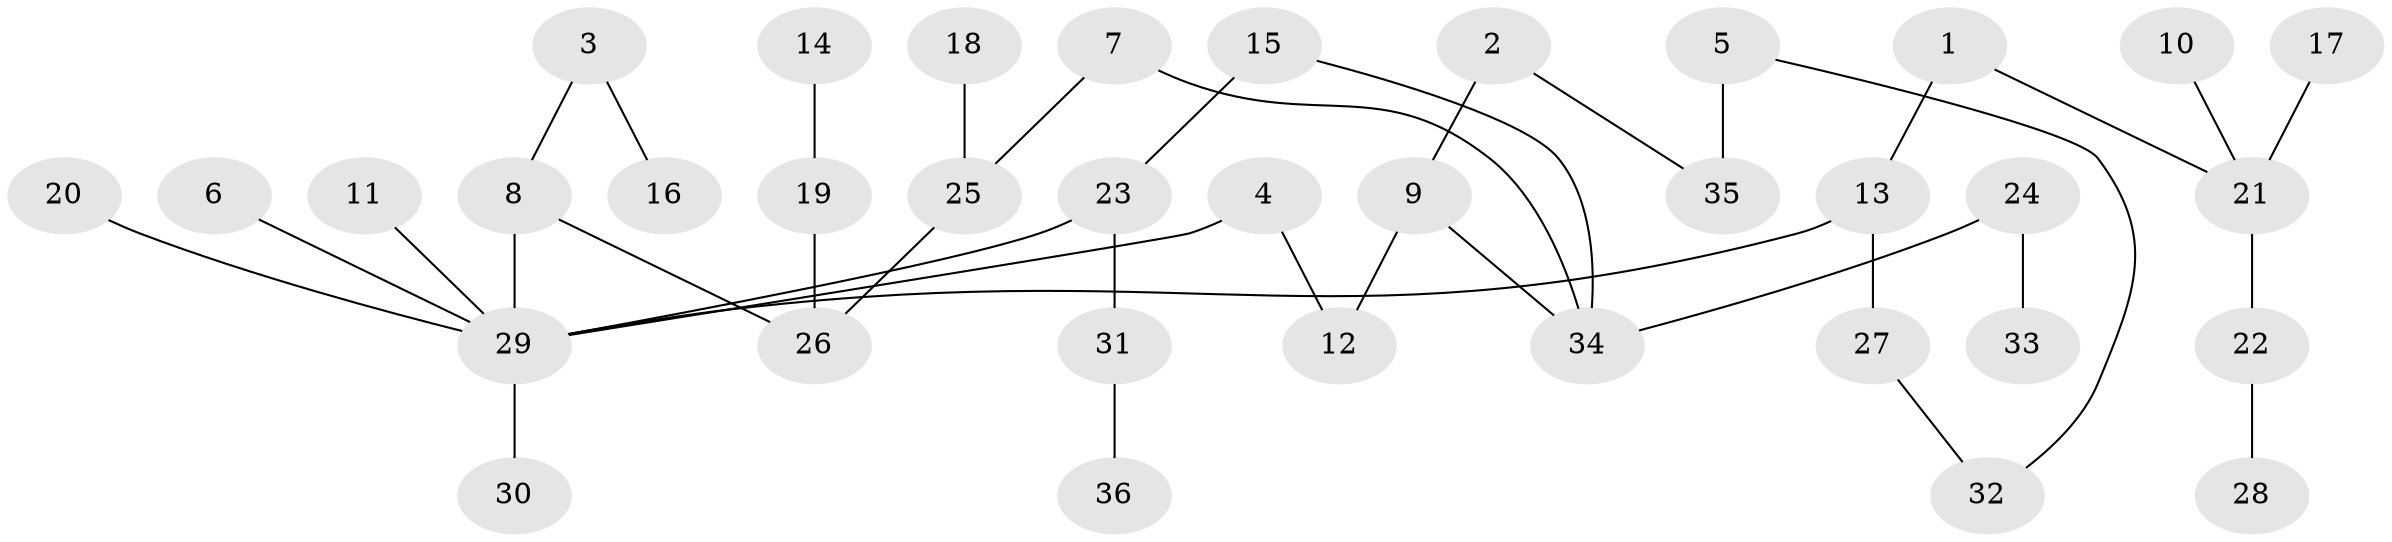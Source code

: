 // original degree distribution, {4: 0.06944444444444445, 10: 0.013888888888888888, 2: 0.3333333333333333, 1: 0.4444444444444444, 6: 0.027777777777777776, 3: 0.09722222222222222, 5: 0.013888888888888888}
// Generated by graph-tools (version 1.1) at 2025/01/03/09/25 03:01:10]
// undirected, 36 vertices, 38 edges
graph export_dot {
graph [start="1"]
  node [color=gray90,style=filled];
  1;
  2;
  3;
  4;
  5;
  6;
  7;
  8;
  9;
  10;
  11;
  12;
  13;
  14;
  15;
  16;
  17;
  18;
  19;
  20;
  21;
  22;
  23;
  24;
  25;
  26;
  27;
  28;
  29;
  30;
  31;
  32;
  33;
  34;
  35;
  36;
  1 -- 13 [weight=1.0];
  1 -- 21 [weight=1.0];
  2 -- 9 [weight=1.0];
  2 -- 35 [weight=1.0];
  3 -- 8 [weight=1.0];
  3 -- 16 [weight=1.0];
  4 -- 12 [weight=1.0];
  4 -- 29 [weight=1.0];
  5 -- 32 [weight=1.0];
  5 -- 35 [weight=1.0];
  6 -- 29 [weight=1.0];
  7 -- 25 [weight=1.0];
  7 -- 34 [weight=1.0];
  8 -- 26 [weight=1.0];
  8 -- 29 [weight=1.0];
  9 -- 12 [weight=1.0];
  9 -- 34 [weight=1.0];
  10 -- 21 [weight=1.0];
  11 -- 29 [weight=1.0];
  13 -- 27 [weight=1.0];
  13 -- 29 [weight=1.0];
  14 -- 19 [weight=1.0];
  15 -- 23 [weight=1.0];
  15 -- 34 [weight=1.0];
  17 -- 21 [weight=1.0];
  18 -- 25 [weight=1.0];
  19 -- 26 [weight=1.0];
  20 -- 29 [weight=1.0];
  21 -- 22 [weight=1.0];
  22 -- 28 [weight=1.0];
  23 -- 29 [weight=1.0];
  23 -- 31 [weight=1.0];
  24 -- 33 [weight=1.0];
  24 -- 34 [weight=1.0];
  25 -- 26 [weight=1.0];
  27 -- 32 [weight=1.0];
  29 -- 30 [weight=1.0];
  31 -- 36 [weight=1.0];
}
